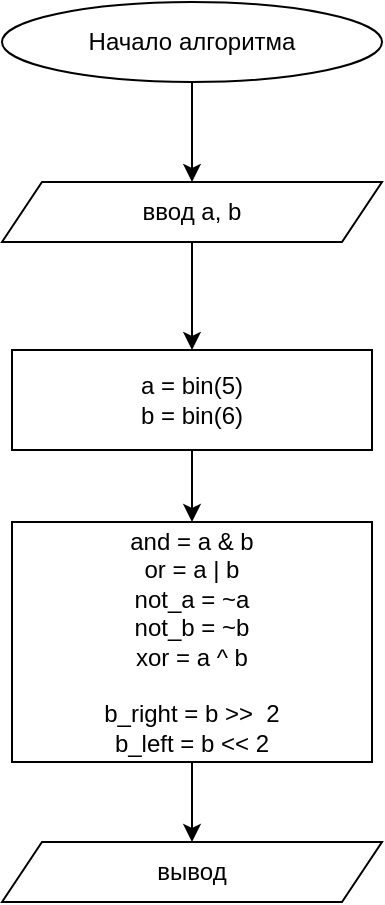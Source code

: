 <mxfile version="14.1.2" type="github">
  <diagram id="2tkOVA-UYT23jDdJuUn4" name="task1">
    <mxGraphModel dx="1021" dy="564" grid="1" gridSize="10" guides="1" tooltips="1" connect="1" arrows="1" fold="1" page="1" pageScale="1" pageWidth="827" pageHeight="1169" math="0" shadow="0">
      <root>
        <mxCell id="0" />
        <mxCell id="1" parent="0" />
        <mxCell id="B6U9CaJ2T5GumEN4QvAY-8" style="edgeStyle=orthogonalEdgeStyle;rounded=0;orthogonalLoop=1;jettySize=auto;html=1;exitX=0.5;exitY=1;exitDx=0;exitDy=0;entryX=0.5;entryY=0;entryDx=0;entryDy=0;" edge="1" parent="1" source="B6U9CaJ2T5GumEN4QvAY-1" target="B6U9CaJ2T5GumEN4QvAY-7">
          <mxGeometry relative="1" as="geometry" />
        </mxCell>
        <mxCell id="B6U9CaJ2T5GumEN4QvAY-1" value="Начало алгоритма" style="ellipse;whiteSpace=wrap;html=1;" vertex="1" parent="1">
          <mxGeometry x="319" y="40" width="190" height="40" as="geometry" />
        </mxCell>
        <mxCell id="B6U9CaJ2T5GumEN4QvAY-6" style="edgeStyle=orthogonalEdgeStyle;rounded=0;orthogonalLoop=1;jettySize=auto;html=1;exitX=0.5;exitY=1;exitDx=0;exitDy=0;entryX=0.5;entryY=0;entryDx=0;entryDy=0;" edge="1" parent="1" source="B6U9CaJ2T5GumEN4QvAY-2" target="B6U9CaJ2T5GumEN4QvAY-5">
          <mxGeometry relative="1" as="geometry" />
        </mxCell>
        <mxCell id="B6U9CaJ2T5GumEN4QvAY-2" value="&lt;div&gt;a = bin(5)&lt;/div&gt;&lt;div&gt;b = bin(6)&lt;br&gt;&lt;/div&gt;" style="rounded=0;whiteSpace=wrap;html=1;" vertex="1" parent="1">
          <mxGeometry x="324" y="214" width="180" height="50" as="geometry" />
        </mxCell>
        <mxCell id="B6U9CaJ2T5GumEN4QvAY-12" style="edgeStyle=orthogonalEdgeStyle;rounded=0;orthogonalLoop=1;jettySize=auto;html=1;exitX=0.5;exitY=1;exitDx=0;exitDy=0;" edge="1" parent="1" source="B6U9CaJ2T5GumEN4QvAY-5" target="B6U9CaJ2T5GumEN4QvAY-10">
          <mxGeometry relative="1" as="geometry" />
        </mxCell>
        <mxCell id="B6U9CaJ2T5GumEN4QvAY-5" value="&lt;div&gt;and = a &amp;amp; b&lt;/div&gt;&lt;div&gt;or = a | b&lt;/div&gt;&lt;div&gt;not_a = ~a&lt;/div&gt;&lt;div&gt;not_b = ~b&lt;/div&gt;&lt;div&gt;xor = a ^ b&lt;/div&gt;&lt;div&gt;&lt;br&gt;&lt;/div&gt;&lt;div&gt;b_right = b &amp;gt;&amp;gt;&amp;nbsp; 2&lt;/div&gt;&lt;div&gt;b_left = b &amp;lt;&amp;lt; 2&lt;br&gt;&lt;/div&gt;" style="rounded=0;whiteSpace=wrap;html=1;" vertex="1" parent="1">
          <mxGeometry x="324" y="300" width="180" height="120" as="geometry" />
        </mxCell>
        <mxCell id="B6U9CaJ2T5GumEN4QvAY-11" style="edgeStyle=orthogonalEdgeStyle;rounded=0;orthogonalLoop=1;jettySize=auto;html=1;exitX=0.5;exitY=1;exitDx=0;exitDy=0;" edge="1" parent="1" source="B6U9CaJ2T5GumEN4QvAY-7" target="B6U9CaJ2T5GumEN4QvAY-2">
          <mxGeometry relative="1" as="geometry" />
        </mxCell>
        <mxCell id="B6U9CaJ2T5GumEN4QvAY-7" value="ввод a, b" style="shape=parallelogram;perimeter=parallelogramPerimeter;whiteSpace=wrap;html=1;fixedSize=1;" vertex="1" parent="1">
          <mxGeometry x="319" y="130" width="190" height="30" as="geometry" />
        </mxCell>
        <mxCell id="B6U9CaJ2T5GumEN4QvAY-10" value="&lt;div&gt;вывод&lt;/div&gt;" style="shape=parallelogram;perimeter=parallelogramPerimeter;whiteSpace=wrap;html=1;fixedSize=1;" vertex="1" parent="1">
          <mxGeometry x="319" y="460" width="190" height="30" as="geometry" />
        </mxCell>
      </root>
    </mxGraphModel>
  </diagram>
</mxfile>
